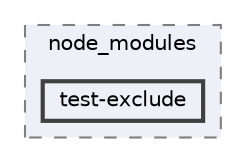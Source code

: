 digraph "pkiclassroomrescheduler/src/main/frontend/node_modules/test-exclude"
{
 // LATEX_PDF_SIZE
  bgcolor="transparent";
  edge [fontname=Helvetica,fontsize=10,labelfontname=Helvetica,labelfontsize=10];
  node [fontname=Helvetica,fontsize=10,shape=box,height=0.2,width=0.4];
  compound=true
  subgraph clusterdir_72953eda66ccb3a2722c28e1c3e6c23b {
    graph [ bgcolor="#edf0f7", pencolor="grey50", label="node_modules", fontname=Helvetica,fontsize=10 style="filled,dashed", URL="dir_72953eda66ccb3a2722c28e1c3e6c23b.html",tooltip=""]
  dir_f9be627b2500253619c3d51a34424efb [label="test-exclude", fillcolor="#edf0f7", color="grey25", style="filled,bold", URL="dir_f9be627b2500253619c3d51a34424efb.html",tooltip=""];
  }
}
